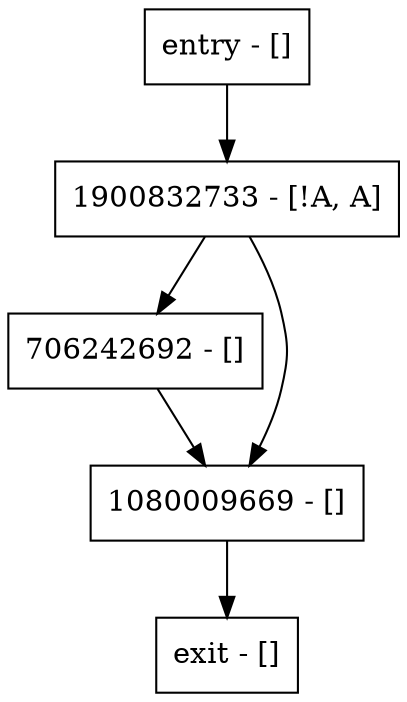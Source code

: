 digraph foo {
node [shape=record];
entry [label="entry - []"];
exit [label="exit - []"];
1900832733 [label="1900832733 - [!A, A]"];
706242692 [label="706242692 - []"];
1080009669 [label="1080009669 - []"];
entry;
exit;
entry -> 1900832733;
1900832733 -> 706242692;
1900832733 -> 1080009669;
706242692 -> 1080009669;
1080009669 -> exit;
}

